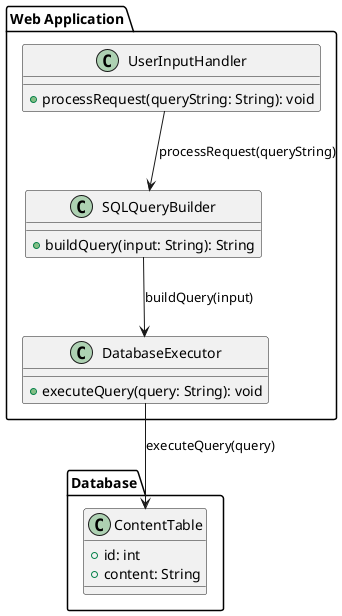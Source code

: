 @startuml "Test 1"
package "Web Application" {
  class UserInputHandler {
    +processRequest(queryString: String): void
  }

  class SQLQueryBuilder {
    +buildQuery(input: String): String
  }

  class DatabaseExecutor {
    +executeQuery(query: String): void
  }
}

package "Database" {
  class ContentTable {
    +id: int
    +content: String
  }
}

UserInputHandler --> SQLQueryBuilder : processRequest(queryString)
SQLQueryBuilder --> DatabaseExecutor : buildQuery(input)
DatabaseExecutor --> ContentTable : executeQuery(query)
@enduml
